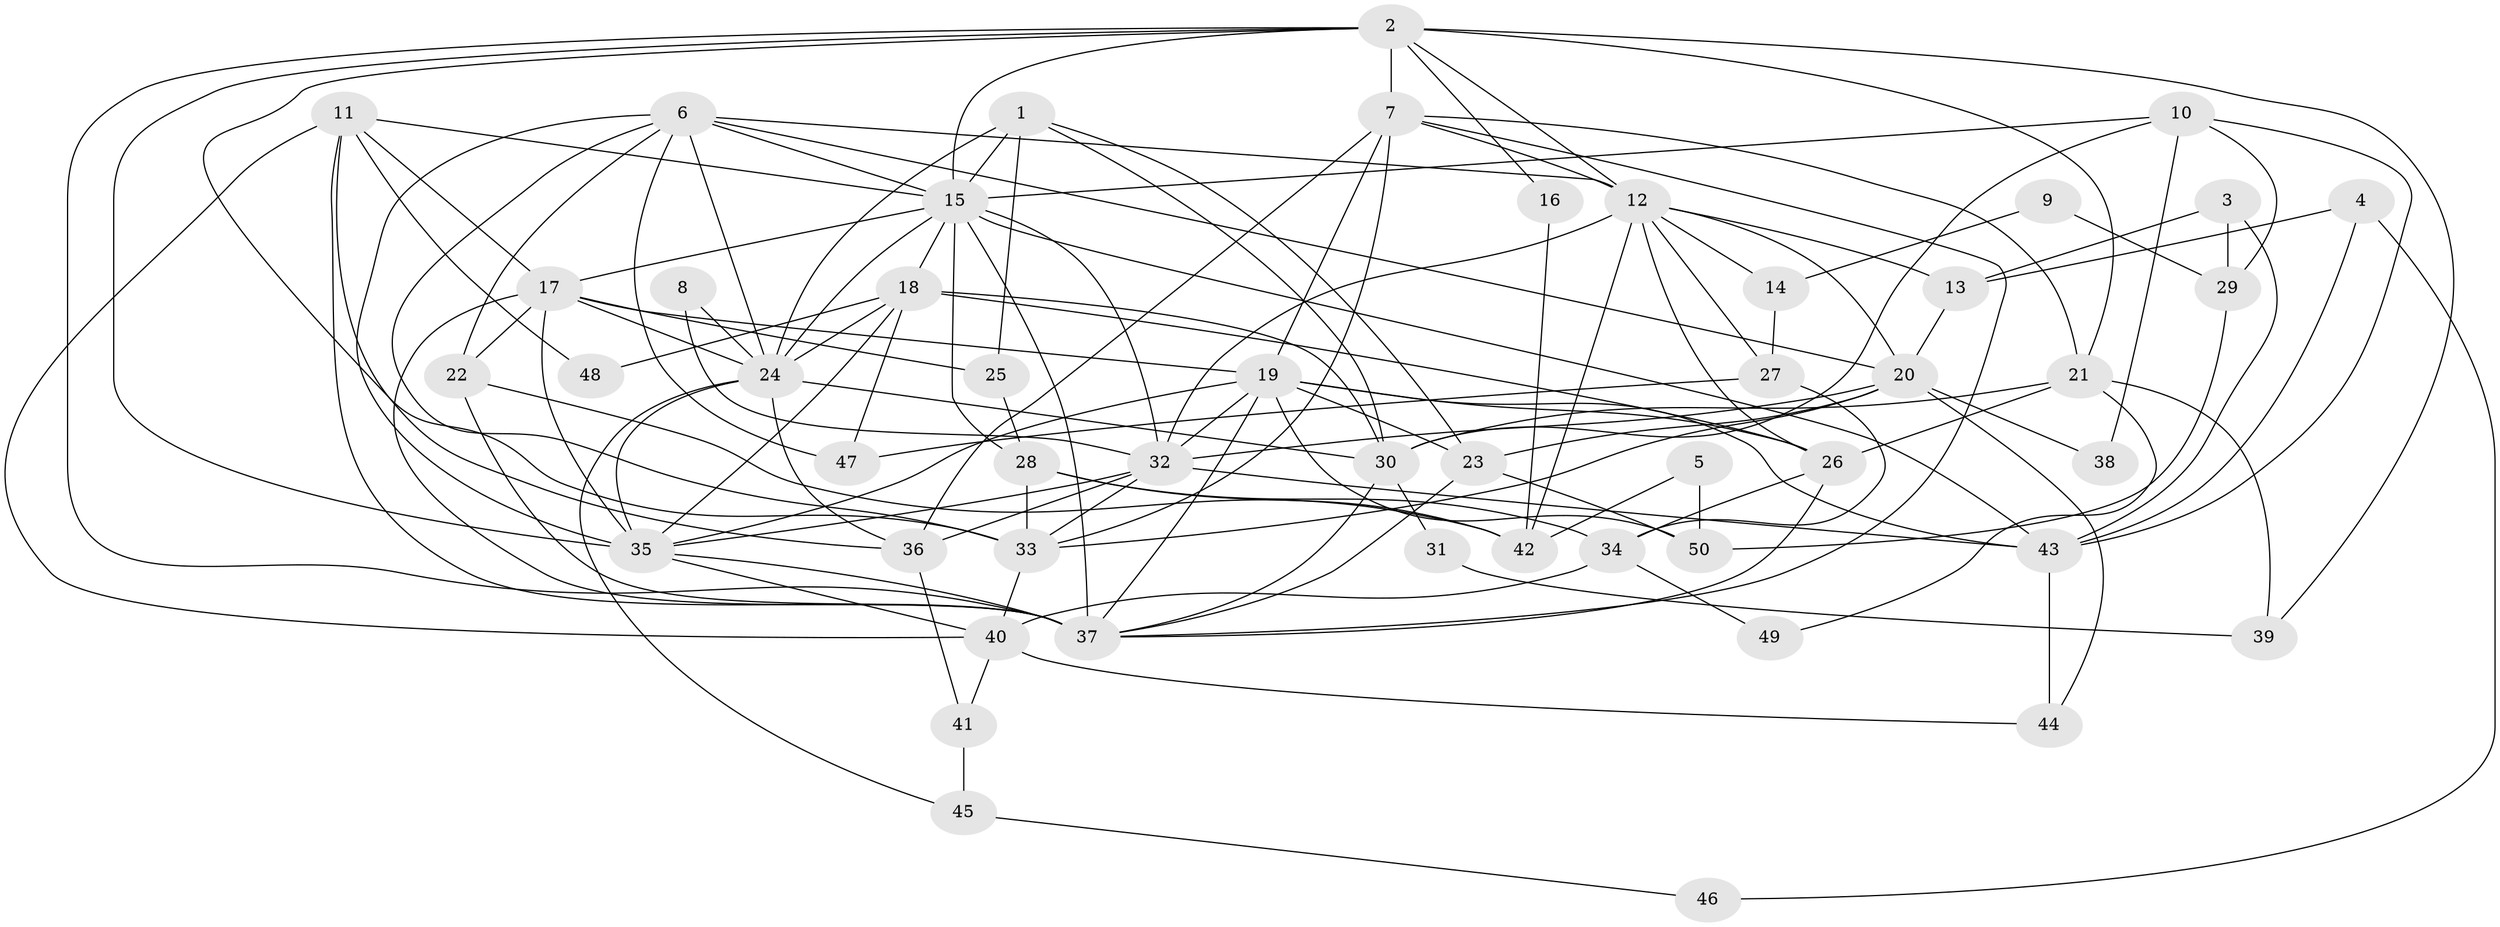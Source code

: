 // original degree distribution, {3: 0.2222222222222222, 2: 0.1414141414141414, 4: 0.37373737373737376, 5: 0.1111111111111111, 6: 0.09090909090909091, 8: 0.030303030303030304, 7: 0.030303030303030304}
// Generated by graph-tools (version 1.1) at 2025/36/03/09/25 02:36:12]
// undirected, 50 vertices, 131 edges
graph export_dot {
graph [start="1"]
  node [color=gray90,style=filled];
  1;
  2;
  3;
  4;
  5;
  6;
  7;
  8;
  9;
  10;
  11;
  12;
  13;
  14;
  15;
  16;
  17;
  18;
  19;
  20;
  21;
  22;
  23;
  24;
  25;
  26;
  27;
  28;
  29;
  30;
  31;
  32;
  33;
  34;
  35;
  36;
  37;
  38;
  39;
  40;
  41;
  42;
  43;
  44;
  45;
  46;
  47;
  48;
  49;
  50;
  1 -- 15 [weight=1.0];
  1 -- 23 [weight=1.0];
  1 -- 24 [weight=2.0];
  1 -- 25 [weight=1.0];
  1 -- 30 [weight=1.0];
  2 -- 7 [weight=2.0];
  2 -- 12 [weight=1.0];
  2 -- 15 [weight=1.0];
  2 -- 16 [weight=1.0];
  2 -- 21 [weight=1.0];
  2 -- 33 [weight=1.0];
  2 -- 35 [weight=1.0];
  2 -- 37 [weight=2.0];
  2 -- 39 [weight=1.0];
  3 -- 13 [weight=1.0];
  3 -- 29 [weight=1.0];
  3 -- 43 [weight=1.0];
  4 -- 13 [weight=1.0];
  4 -- 43 [weight=1.0];
  4 -- 46 [weight=1.0];
  5 -- 42 [weight=1.0];
  5 -- 50 [weight=1.0];
  6 -- 12 [weight=2.0];
  6 -- 15 [weight=1.0];
  6 -- 20 [weight=1.0];
  6 -- 22 [weight=1.0];
  6 -- 24 [weight=1.0];
  6 -- 33 [weight=2.0];
  6 -- 35 [weight=1.0];
  6 -- 47 [weight=1.0];
  7 -- 12 [weight=1.0];
  7 -- 19 [weight=1.0];
  7 -- 21 [weight=1.0];
  7 -- 33 [weight=2.0];
  7 -- 36 [weight=1.0];
  7 -- 37 [weight=1.0];
  8 -- 24 [weight=1.0];
  8 -- 32 [weight=1.0];
  9 -- 14 [weight=1.0];
  9 -- 29 [weight=1.0];
  10 -- 15 [weight=2.0];
  10 -- 29 [weight=1.0];
  10 -- 30 [weight=1.0];
  10 -- 38 [weight=1.0];
  10 -- 43 [weight=1.0];
  11 -- 15 [weight=1.0];
  11 -- 17 [weight=1.0];
  11 -- 36 [weight=1.0];
  11 -- 37 [weight=1.0];
  11 -- 40 [weight=1.0];
  11 -- 48 [weight=1.0];
  12 -- 13 [weight=1.0];
  12 -- 14 [weight=1.0];
  12 -- 20 [weight=2.0];
  12 -- 26 [weight=2.0];
  12 -- 27 [weight=1.0];
  12 -- 32 [weight=1.0];
  12 -- 42 [weight=1.0];
  13 -- 20 [weight=1.0];
  14 -- 27 [weight=1.0];
  15 -- 17 [weight=1.0];
  15 -- 18 [weight=3.0];
  15 -- 24 [weight=1.0];
  15 -- 28 [weight=1.0];
  15 -- 32 [weight=1.0];
  15 -- 37 [weight=1.0];
  15 -- 43 [weight=2.0];
  16 -- 42 [weight=1.0];
  17 -- 19 [weight=1.0];
  17 -- 22 [weight=1.0];
  17 -- 24 [weight=1.0];
  17 -- 25 [weight=1.0];
  17 -- 35 [weight=1.0];
  17 -- 37 [weight=1.0];
  18 -- 24 [weight=1.0];
  18 -- 26 [weight=1.0];
  18 -- 30 [weight=1.0];
  18 -- 35 [weight=1.0];
  18 -- 47 [weight=1.0];
  18 -- 48 [weight=1.0];
  19 -- 23 [weight=1.0];
  19 -- 26 [weight=3.0];
  19 -- 32 [weight=1.0];
  19 -- 35 [weight=1.0];
  19 -- 37 [weight=1.0];
  19 -- 43 [weight=1.0];
  19 -- 50 [weight=1.0];
  20 -- 23 [weight=1.0];
  20 -- 32 [weight=3.0];
  20 -- 33 [weight=1.0];
  20 -- 38 [weight=1.0];
  20 -- 44 [weight=1.0];
  21 -- 26 [weight=1.0];
  21 -- 30 [weight=1.0];
  21 -- 39 [weight=1.0];
  21 -- 49 [weight=1.0];
  22 -- 37 [weight=1.0];
  22 -- 42 [weight=1.0];
  23 -- 37 [weight=1.0];
  23 -- 50 [weight=1.0];
  24 -- 30 [weight=1.0];
  24 -- 35 [weight=1.0];
  24 -- 36 [weight=1.0];
  24 -- 45 [weight=1.0];
  25 -- 28 [weight=1.0];
  26 -- 34 [weight=1.0];
  26 -- 37 [weight=1.0];
  27 -- 34 [weight=1.0];
  27 -- 47 [weight=1.0];
  28 -- 33 [weight=1.0];
  28 -- 34 [weight=1.0];
  28 -- 42 [weight=2.0];
  29 -- 50 [weight=1.0];
  30 -- 31 [weight=1.0];
  30 -- 37 [weight=1.0];
  31 -- 39 [weight=1.0];
  32 -- 33 [weight=1.0];
  32 -- 35 [weight=1.0];
  32 -- 36 [weight=1.0];
  32 -- 43 [weight=1.0];
  33 -- 40 [weight=1.0];
  34 -- 40 [weight=1.0];
  34 -- 49 [weight=1.0];
  35 -- 37 [weight=1.0];
  35 -- 40 [weight=1.0];
  36 -- 41 [weight=1.0];
  40 -- 41 [weight=1.0];
  40 -- 44 [weight=1.0];
  41 -- 45 [weight=1.0];
  43 -- 44 [weight=1.0];
  45 -- 46 [weight=1.0];
}
